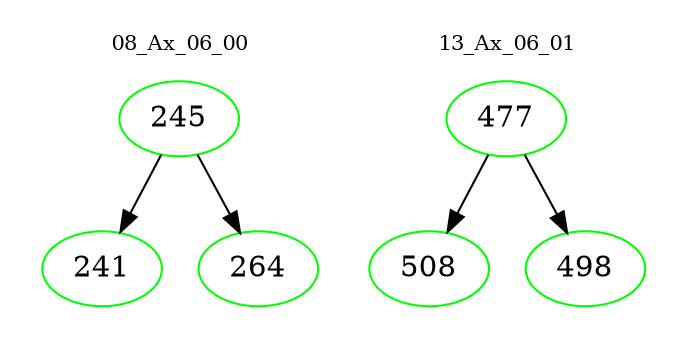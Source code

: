 digraph{
subgraph cluster_0 {
color = white
label = "08_Ax_06_00";
fontsize=10;
T0_245 [label="245", color="green"]
T0_245 -> T0_241 [color="black"]
T0_241 [label="241", color="green"]
T0_245 -> T0_264 [color="black"]
T0_264 [label="264", color="green"]
}
subgraph cluster_1 {
color = white
label = "13_Ax_06_01";
fontsize=10;
T1_477 [label="477", color="green"]
T1_477 -> T1_508 [color="black"]
T1_508 [label="508", color="green"]
T1_477 -> T1_498 [color="black"]
T1_498 [label="498", color="green"]
}
}
